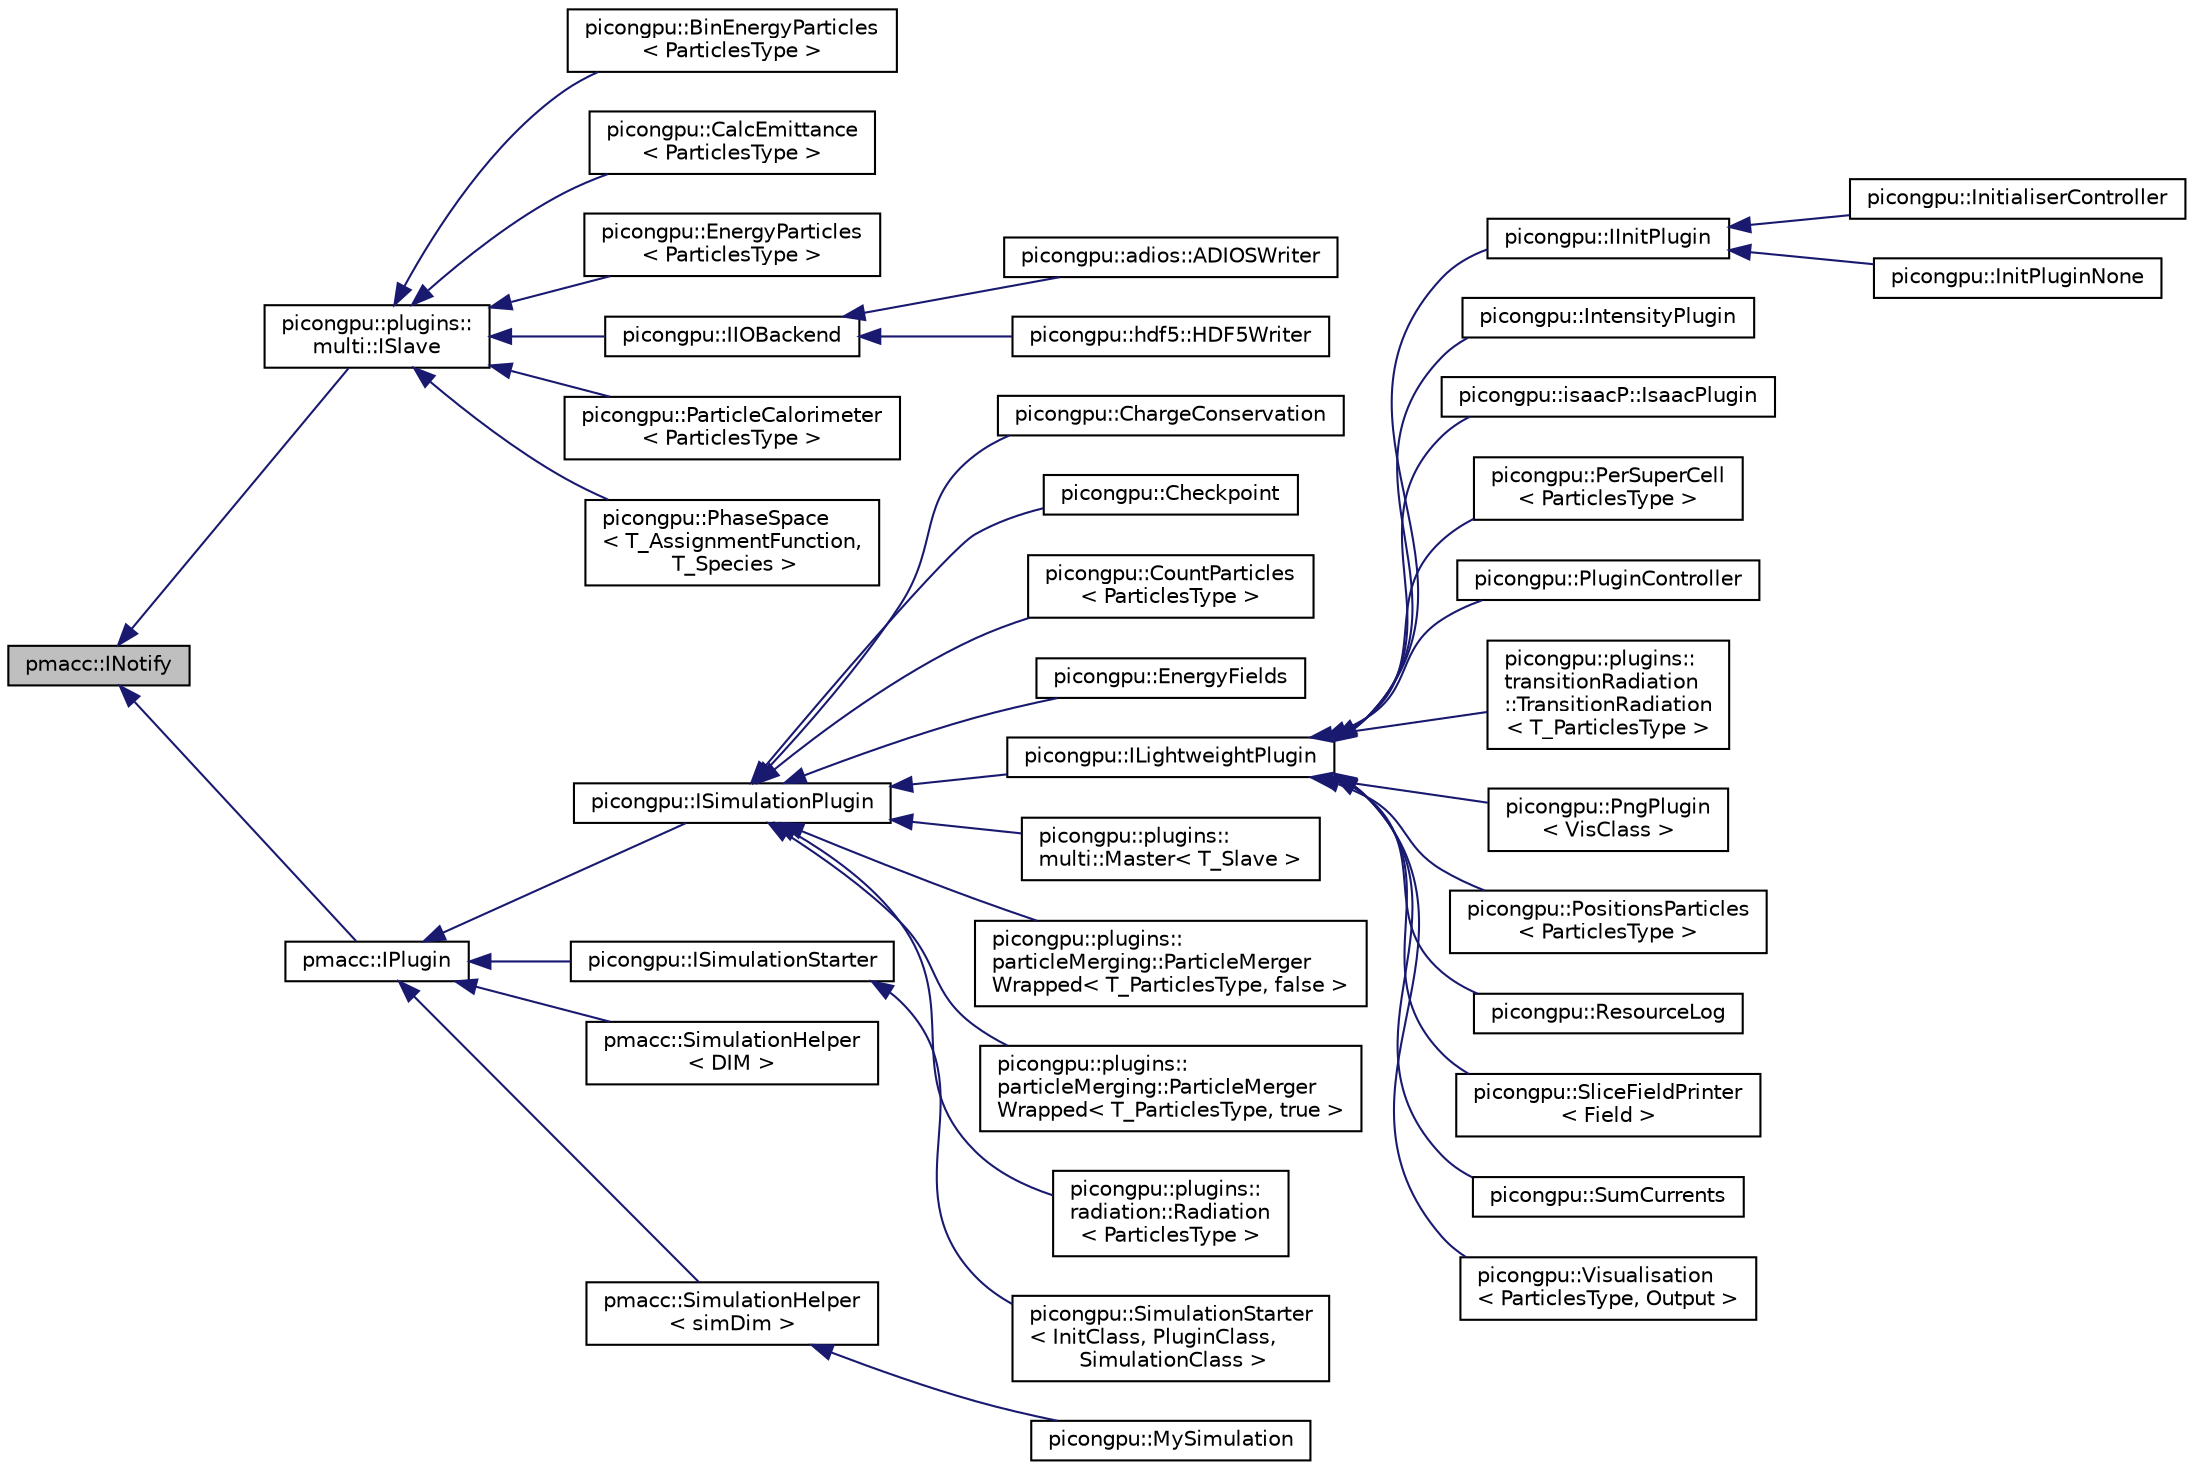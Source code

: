 digraph "pmacc::INotify"
{
 // LATEX_PDF_SIZE
  edge [fontname="Helvetica",fontsize="10",labelfontname="Helvetica",labelfontsize="10"];
  node [fontname="Helvetica",fontsize="10",shape=record];
  rankdir="LR";
  Node1 [label="pmacc::INotify",height=0.2,width=0.4,color="black", fillcolor="grey75", style="filled", fontcolor="black",tooltip=" "];
  Node1 -> Node2 [dir="back",color="midnightblue",fontsize="10",style="solid",fontname="Helvetica"];
  Node2 [label="picongpu::plugins::\lmulti::ISlave",height=0.2,width=0.4,color="black", fillcolor="white", style="filled",URL="$structpicongpu_1_1plugins_1_1multi_1_1_i_slave.html",tooltip="Interface for a slave plugin."];
  Node2 -> Node3 [dir="back",color="midnightblue",fontsize="10",style="solid",fontname="Helvetica"];
  Node3 [label="picongpu::BinEnergyParticles\l\< ParticlesType \>",height=0.2,width=0.4,color="black", fillcolor="white", style="filled",URL="$classpicongpu_1_1_bin_energy_particles.html",tooltip=" "];
  Node2 -> Node4 [dir="back",color="midnightblue",fontsize="10",style="solid",fontname="Helvetica"];
  Node4 [label="picongpu::CalcEmittance\l\< ParticlesType \>",height=0.2,width=0.4,color="black", fillcolor="white", style="filled",URL="$classpicongpu_1_1_calc_emittance.html",tooltip=" "];
  Node2 -> Node5 [dir="back",color="midnightblue",fontsize="10",style="solid",fontname="Helvetica"];
  Node5 [label="picongpu::EnergyParticles\l\< ParticlesType \>",height=0.2,width=0.4,color="black", fillcolor="white", style="filled",URL="$classpicongpu_1_1_energy_particles.html",tooltip=" "];
  Node2 -> Node6 [dir="back",color="midnightblue",fontsize="10",style="solid",fontname="Helvetica"];
  Node6 [label="picongpu::IIOBackend",height=0.2,width=0.4,color="black", fillcolor="white", style="filled",URL="$classpicongpu_1_1_i_i_o_backend.html",tooltip="Interface for IO-backends with restart capability."];
  Node6 -> Node7 [dir="back",color="midnightblue",fontsize="10",style="solid",fontname="Helvetica"];
  Node7 [label="picongpu::adios::ADIOSWriter",height=0.2,width=0.4,color="black", fillcolor="white", style="filled",URL="$classpicongpu_1_1adios_1_1_a_d_i_o_s_writer.html",tooltip="Writes simulation data to adios files."];
  Node6 -> Node8 [dir="back",color="midnightblue",fontsize="10",style="solid",fontname="Helvetica"];
  Node8 [label="picongpu::hdf5::HDF5Writer",height=0.2,width=0.4,color="black", fillcolor="white", style="filled",URL="$classpicongpu_1_1hdf5_1_1_h_d_f5_writer.html",tooltip="Writes simulation data to hdf5 files using libSplash."];
  Node2 -> Node9 [dir="back",color="midnightblue",fontsize="10",style="solid",fontname="Helvetica"];
  Node9 [label="picongpu::ParticleCalorimeter\l\< ParticlesType \>",height=0.2,width=0.4,color="black", fillcolor="white", style="filled",URL="$classpicongpu_1_1_particle_calorimeter.html",tooltip="Virtual particle calorimeter plugin."];
  Node2 -> Node10 [dir="back",color="midnightblue",fontsize="10",style="solid",fontname="Helvetica"];
  Node10 [label="picongpu::PhaseSpace\l\< T_AssignmentFunction,\l T_Species \>",height=0.2,width=0.4,color="black", fillcolor="white", style="filled",URL="$classpicongpu_1_1_phase_space.html",tooltip=" "];
  Node1 -> Node11 [dir="back",color="midnightblue",fontsize="10",style="solid",fontname="Helvetica"];
  Node11 [label="pmacc::IPlugin",height=0.2,width=0.4,color="black", fillcolor="white", style="filled",URL="$classpmacc_1_1_i_plugin.html",tooltip=" "];
  Node11 -> Node12 [dir="back",color="midnightblue",fontsize="10",style="solid",fontname="Helvetica"];
  Node12 [label="picongpu::ISimulationPlugin",height=0.2,width=0.4,color="black", fillcolor="white", style="filled",URL="$classpicongpu_1_1_i_simulation_plugin.html",tooltip="Interface for a simulation plugin in PIConGPU which has a MappingDesc."];
  Node12 -> Node13 [dir="back",color="midnightblue",fontsize="10",style="solid",fontname="Helvetica"];
  Node13 [label="picongpu::ChargeConservation",height=0.2,width=0.4,color="black", fillcolor="white", style="filled",URL="$classpicongpu_1_1_charge_conservation.html",tooltip="maximum difference between electron charge density and div E"];
  Node12 -> Node14 [dir="back",color="midnightblue",fontsize="10",style="solid",fontname="Helvetica"];
  Node14 [label="picongpu::Checkpoint",height=0.2,width=0.4,color="black", fillcolor="white", style="filled",URL="$classpicongpu_1_1_checkpoint.html",tooltip="Checkpoint creation and load."];
  Node12 -> Node15 [dir="back",color="midnightblue",fontsize="10",style="solid",fontname="Helvetica"];
  Node15 [label="picongpu::CountParticles\l\< ParticlesType \>",height=0.2,width=0.4,color="black", fillcolor="white", style="filled",URL="$classpicongpu_1_1_count_particles.html",tooltip=" "];
  Node12 -> Node16 [dir="back",color="midnightblue",fontsize="10",style="solid",fontname="Helvetica"];
  Node16 [label="picongpu::EnergyFields",height=0.2,width=0.4,color="black", fillcolor="white", style="filled",URL="$classpicongpu_1_1_energy_fields.html",tooltip=" "];
  Node12 -> Node17 [dir="back",color="midnightblue",fontsize="10",style="solid",fontname="Helvetica"];
  Node17 [label="picongpu::ILightweightPlugin",height=0.2,width=0.4,color="black", fillcolor="white", style="filled",URL="$classpicongpu_1_1_i_lightweight_plugin.html",tooltip="Interface for a lightweight simulation plugin without checkpoint/restart capabilities."];
  Node17 -> Node18 [dir="back",color="midnightblue",fontsize="10",style="solid",fontname="Helvetica"];
  Node18 [label="picongpu::IInitPlugin",height=0.2,width=0.4,color="black", fillcolor="white", style="filled",URL="$classpicongpu_1_1_i_init_plugin.html",tooltip=" "];
  Node18 -> Node19 [dir="back",color="midnightblue",fontsize="10",style="solid",fontname="Helvetica"];
  Node19 [label="picongpu::InitialiserController",height=0.2,width=0.4,color="black", fillcolor="white", style="filled",URL="$classpicongpu_1_1_initialiser_controller.html",tooltip=" "];
  Node18 -> Node20 [dir="back",color="midnightblue",fontsize="10",style="solid",fontname="Helvetica"];
  Node20 [label="picongpu::InitPluginNone",height=0.2,width=0.4,color="black", fillcolor="white", style="filled",URL="$classpicongpu_1_1_init_plugin_none.html",tooltip=" "];
  Node17 -> Node21 [dir="back",color="midnightblue",fontsize="10",style="solid",fontname="Helvetica"];
  Node21 [label="picongpu::IntensityPlugin",height=0.2,width=0.4,color="black", fillcolor="white", style="filled",URL="$classpicongpu_1_1_intensity_plugin.html",tooltip=" "];
  Node17 -> Node22 [dir="back",color="midnightblue",fontsize="10",style="solid",fontname="Helvetica"];
  Node22 [label="picongpu::isaacP::IsaacPlugin",height=0.2,width=0.4,color="black", fillcolor="white", style="filled",URL="$classpicongpu_1_1isaac_p_1_1_isaac_plugin.html",tooltip=" "];
  Node17 -> Node23 [dir="back",color="midnightblue",fontsize="10",style="solid",fontname="Helvetica"];
  Node23 [label="picongpu::PerSuperCell\l\< ParticlesType \>",height=0.2,width=0.4,color="black", fillcolor="white", style="filled",URL="$classpicongpu_1_1_per_super_cell.html",tooltip="Count makro particle of a species and write down the result to a global HDF5 file."];
  Node17 -> Node24 [dir="back",color="midnightblue",fontsize="10",style="solid",fontname="Helvetica"];
  Node24 [label="picongpu::PluginController",height=0.2,width=0.4,color="black", fillcolor="white", style="filled",URL="$classpicongpu_1_1_plugin_controller.html",tooltip="Plugin management controller for user-level plugins."];
  Node17 -> Node25 [dir="back",color="midnightblue",fontsize="10",style="solid",fontname="Helvetica"];
  Node25 [label="picongpu::plugins::\ltransitionRadiation\l::TransitionRadiation\l\< T_ParticlesType \>",height=0.2,width=0.4,color="black", fillcolor="white", style="filled",URL="$classpicongpu_1_1plugins_1_1transition_radiation_1_1_transition_radiation.html",tooltip="Implementation of transition radiation for in situ calculation in PIConGPU."];
  Node17 -> Node26 [dir="back",color="midnightblue",fontsize="10",style="solid",fontname="Helvetica"];
  Node26 [label="picongpu::PngPlugin\l\< VisClass \>",height=0.2,width=0.4,color="black", fillcolor="white", style="filled",URL="$classpicongpu_1_1_png_plugin.html",tooltip=" "];
  Node17 -> Node27 [dir="back",color="midnightblue",fontsize="10",style="solid",fontname="Helvetica"];
  Node27 [label="picongpu::PositionsParticles\l\< ParticlesType \>",height=0.2,width=0.4,color="black", fillcolor="white", style="filled",URL="$classpicongpu_1_1_positions_particles.html",tooltip=" "];
  Node17 -> Node28 [dir="back",color="midnightblue",fontsize="10",style="solid",fontname="Helvetica"];
  Node28 [label="picongpu::ResourceLog",height=0.2,width=0.4,color="black", fillcolor="white", style="filled",URL="$classpicongpu_1_1_resource_log.html",tooltip=" "];
  Node17 -> Node29 [dir="back",color="midnightblue",fontsize="10",style="solid",fontname="Helvetica"];
  Node29 [label="picongpu::SliceFieldPrinter\l\< Field \>",height=0.2,width=0.4,color="black", fillcolor="white", style="filled",URL="$classpicongpu_1_1_slice_field_printer.html",tooltip=" "];
  Node17 -> Node30 [dir="back",color="midnightblue",fontsize="10",style="solid",fontname="Helvetica"];
  Node30 [label="picongpu::SumCurrents",height=0.2,width=0.4,color="black", fillcolor="white", style="filled",URL="$classpicongpu_1_1_sum_currents.html",tooltip=" "];
  Node17 -> Node31 [dir="back",color="midnightblue",fontsize="10",style="solid",fontname="Helvetica"];
  Node31 [label="picongpu::Visualisation\l\< ParticlesType, Output \>",height=0.2,width=0.4,color="black", fillcolor="white", style="filled",URL="$classpicongpu_1_1_visualisation.html",tooltip="Visualizes simulation data by writing png files."];
  Node12 -> Node32 [dir="back",color="midnightblue",fontsize="10",style="solid",fontname="Helvetica"];
  Node32 [label="picongpu::plugins::\lmulti::Master\< T_Slave \>",height=0.2,width=0.4,color="black", fillcolor="white", style="filled",URL="$classpicongpu_1_1plugins_1_1multi_1_1_master.html",tooltip="Master class to create multi plugins."];
  Node12 -> Node33 [dir="back",color="midnightblue",fontsize="10",style="solid",fontname="Helvetica"];
  Node33 [label="picongpu::plugins::\lparticleMerging::ParticleMerger\lWrapped\< T_ParticlesType, false \>",height=0.2,width=0.4,color="black", fillcolor="white", style="filled",URL="$structpicongpu_1_1plugins_1_1particle_merging_1_1_particle_merger_wrapped_3_01_t___particles_type_00_01false_01_4.html",tooltip=" "];
  Node12 -> Node34 [dir="back",color="midnightblue",fontsize="10",style="solid",fontname="Helvetica"];
  Node34 [label="picongpu::plugins::\lparticleMerging::ParticleMerger\lWrapped\< T_ParticlesType, true \>",height=0.2,width=0.4,color="black", fillcolor="white", style="filled",URL="$structpicongpu_1_1plugins_1_1particle_merging_1_1_particle_merger_wrapped_3_01_t___particles_type_00_01true_01_4.html",tooltip=" "];
  Node12 -> Node35 [dir="back",color="midnightblue",fontsize="10",style="solid",fontname="Helvetica"];
  Node35 [label="picongpu::plugins::\lradiation::Radiation\l\< ParticlesType \>",height=0.2,width=0.4,color="black", fillcolor="white", style="filled",URL="$classpicongpu_1_1plugins_1_1radiation_1_1_radiation.html",tooltip=" "];
  Node11 -> Node36 [dir="back",color="midnightblue",fontsize="10",style="solid",fontname="Helvetica"];
  Node36 [label="picongpu::ISimulationStarter",height=0.2,width=0.4,color="black", fillcolor="white", style="filled",URL="$classpicongpu_1_1_i_simulation_starter.html",tooltip=" "];
  Node36 -> Node37 [dir="back",color="midnightblue",fontsize="10",style="solid",fontname="Helvetica"];
  Node37 [label="picongpu::SimulationStarter\l\< InitClass, PluginClass,\l SimulationClass \>",height=0.2,width=0.4,color="black", fillcolor="white", style="filled",URL="$classpicongpu_1_1_simulation_starter.html",tooltip=" "];
  Node11 -> Node38 [dir="back",color="midnightblue",fontsize="10",style="solid",fontname="Helvetica"];
  Node38 [label="pmacc::SimulationHelper\l\< DIM \>",height=0.2,width=0.4,color="black", fillcolor="white", style="filled",URL="$classpmacc_1_1_simulation_helper.html",tooltip="Abstract base class for simulations."];
  Node11 -> Node39 [dir="back",color="midnightblue",fontsize="10",style="solid",fontname="Helvetica"];
  Node39 [label="pmacc::SimulationHelper\l\< simDim \>",height=0.2,width=0.4,color="black", fillcolor="white", style="filled",URL="$classpmacc_1_1_simulation_helper.html",tooltip=" "];
  Node39 -> Node40 [dir="back",color="midnightblue",fontsize="10",style="solid",fontname="Helvetica"];
  Node40 [label="picongpu::MySimulation",height=0.2,width=0.4,color="black", fillcolor="white", style="filled",URL="$classpicongpu_1_1_my_simulation.html",tooltip="Global simulation controller class."];
}
